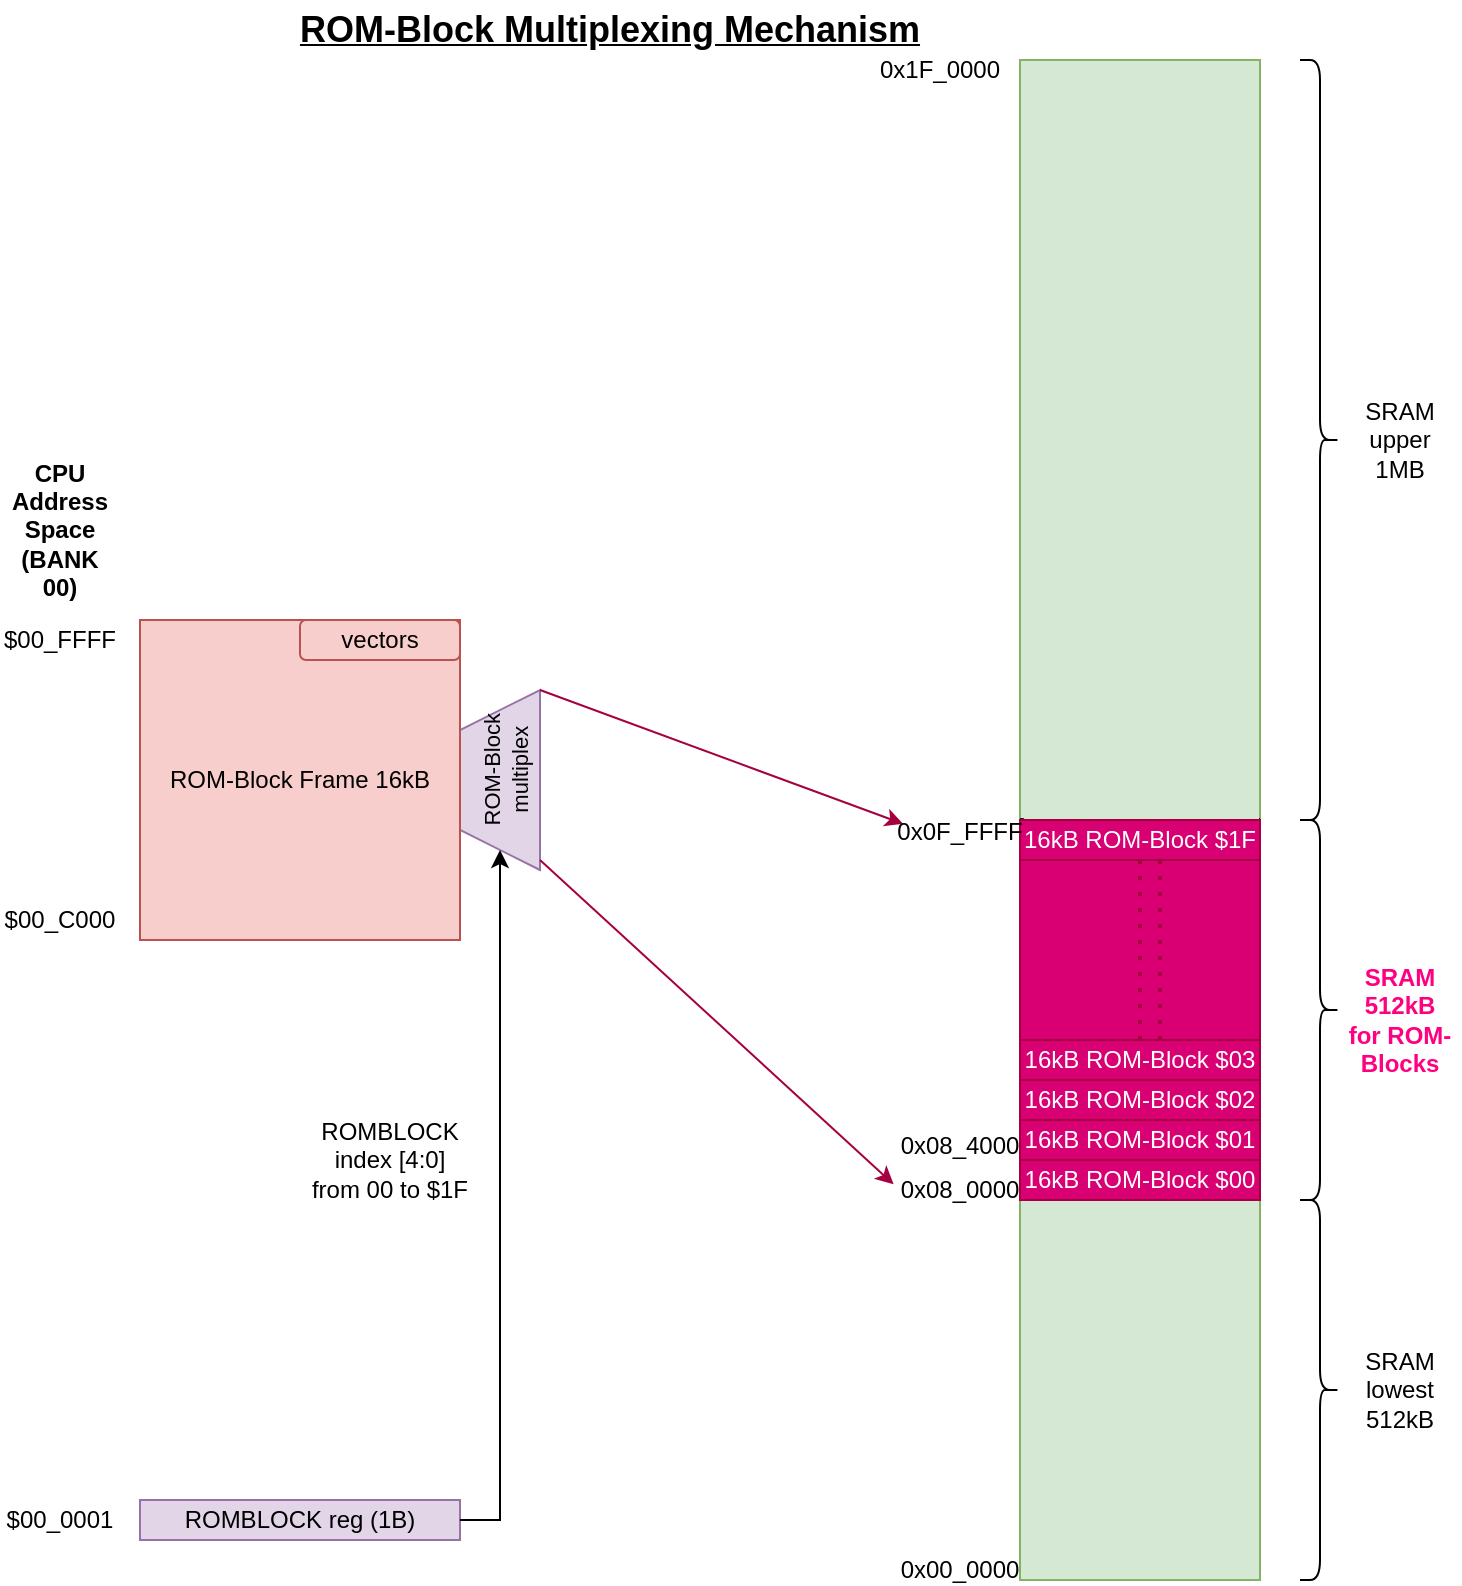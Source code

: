 <mxfile version="23.1.2" type="device">
  <diagram name="Stránka-1" id="uxC6mj62-PhsJei8I73o">
    <mxGraphModel dx="875" dy="465" grid="1" gridSize="10" guides="1" tooltips="1" connect="1" arrows="1" fold="1" page="1" pageScale="1" pageWidth="827" pageHeight="1169" math="0" shadow="0">
      <root>
        <mxCell id="0" />
        <mxCell id="1" parent="0" />
        <mxCell id="a7m-DlVlrpoWM90g0yvl-4" value="" style="shape=trapezoid;perimeter=trapezoidPerimeter;whiteSpace=wrap;html=1;fixedSize=1;rotation=-90;fillColor=#e1d5e7;strokeColor=#9673a6;" vertex="1" parent="1">
          <mxGeometry x="295" y="380" width="90" height="40" as="geometry" />
        </mxCell>
        <mxCell id="a7m-DlVlrpoWM90g0yvl-2" value="ROM-Block Frame 16kB" style="rounded=0;whiteSpace=wrap;html=1;fillColor=#f8cecc;strokeColor=#b85450;" vertex="1" parent="1">
          <mxGeometry x="160" y="320" width="160" height="160" as="geometry" />
        </mxCell>
        <mxCell id="a7m-DlVlrpoWM90g0yvl-3" value="ROM-Block multiplex" style="text;html=1;strokeColor=none;fillColor=none;align=center;verticalAlign=middle;whiteSpace=wrap;rounded=0;rotation=-90;fontSize=11;" vertex="1" parent="1">
          <mxGeometry x="310.63" y="380" width="65" height="30" as="geometry" />
        </mxCell>
        <mxCell id="a7m-DlVlrpoWM90g0yvl-5" value="$00_C000" style="text;html=1;strokeColor=none;fillColor=none;align=center;verticalAlign=middle;whiteSpace=wrap;rounded=0;" vertex="1" parent="1">
          <mxGeometry x="90" y="470" width="60" as="geometry" />
        </mxCell>
        <mxCell id="a7m-DlVlrpoWM90g0yvl-6" value="$00_FFFF" style="text;html=1;strokeColor=none;fillColor=none;align=center;verticalAlign=middle;whiteSpace=wrap;rounded=0;" vertex="1" parent="1">
          <mxGeometry x="90" y="330" width="60" as="geometry" />
        </mxCell>
        <mxCell id="a7m-DlVlrpoWM90g0yvl-7" value="ROMBLOCK reg (1B)" style="rounded=0;whiteSpace=wrap;html=1;fillColor=#e1d5e7;strokeColor=#9673a6;" vertex="1" parent="1">
          <mxGeometry x="160" y="760" width="160" height="20" as="geometry" />
        </mxCell>
        <mxCell id="a7m-DlVlrpoWM90g0yvl-8" value="$00_0001" style="text;html=1;strokeColor=none;fillColor=none;align=center;verticalAlign=middle;whiteSpace=wrap;rounded=0;" vertex="1" parent="1">
          <mxGeometry x="90" y="770" width="60" as="geometry" />
        </mxCell>
        <mxCell id="a7m-DlVlrpoWM90g0yvl-9" value="" style="rounded=0;whiteSpace=wrap;html=1;fillColor=#d5e8d4;strokeColor=#82b366;" vertex="1" parent="1">
          <mxGeometry x="600" y="40" width="120" height="760" as="geometry" />
        </mxCell>
        <mxCell id="a7m-DlVlrpoWM90g0yvl-10" value="" style="endArrow=none;dashed=1;html=1;dashPattern=1 3;strokeWidth=2;rounded=0;exitX=0;exitY=0.5;exitDx=0;exitDy=0;entryX=1;entryY=0.5;entryDx=0;entryDy=0;" edge="1" parent="1" source="a7m-DlVlrpoWM90g0yvl-23" target="a7m-DlVlrpoWM90g0yvl-9">
          <mxGeometry width="50" height="50" relative="1" as="geometry">
            <mxPoint x="560" y="410" as="sourcePoint" />
            <mxPoint x="610" y="360" as="targetPoint" />
          </mxGeometry>
        </mxCell>
        <mxCell id="a7m-DlVlrpoWM90g0yvl-11" value="" style="shape=curlyBracket;whiteSpace=wrap;html=1;rounded=1;flipH=1;labelPosition=right;verticalLabelPosition=middle;align=left;verticalAlign=middle;" vertex="1" parent="1">
          <mxGeometry x="740" y="610" width="20" height="190" as="geometry" />
        </mxCell>
        <mxCell id="a7m-DlVlrpoWM90g0yvl-12" value="&lt;div&gt;SRAM &lt;br&gt;&lt;/div&gt;&lt;div&gt;lowest 512kB&lt;br&gt;&lt;/div&gt;" style="text;html=1;strokeColor=none;fillColor=none;align=center;verticalAlign=middle;whiteSpace=wrap;rounded=0;" vertex="1" parent="1">
          <mxGeometry x="760" y="690" width="60" height="30" as="geometry" />
        </mxCell>
        <mxCell id="a7m-DlVlrpoWM90g0yvl-13" value="" style="shape=curlyBracket;whiteSpace=wrap;html=1;rounded=1;flipH=1;labelPosition=right;verticalLabelPosition=middle;align=left;verticalAlign=middle;" vertex="1" parent="1">
          <mxGeometry x="740" y="40" width="20" height="380" as="geometry" />
        </mxCell>
        <mxCell id="a7m-DlVlrpoWM90g0yvl-14" value="&lt;div&gt;SRAM &lt;br&gt;&lt;/div&gt;&lt;div&gt;upper 1MB&lt;br&gt;&lt;/div&gt;" style="text;html=1;strokeColor=none;fillColor=none;align=center;verticalAlign=middle;whiteSpace=wrap;rounded=0;" vertex="1" parent="1">
          <mxGeometry x="760" y="215" width="60" height="30" as="geometry" />
        </mxCell>
        <mxCell id="a7m-DlVlrpoWM90g0yvl-15" value="" style="endArrow=none;dashed=1;html=1;dashPattern=1 3;strokeWidth=2;rounded=0;exitX=0;exitY=0.5;exitDx=0;exitDy=0;entryX=1;entryY=0.5;entryDx=0;entryDy=0;" edge="1" parent="1">
          <mxGeometry width="50" height="50" relative="1" as="geometry">
            <mxPoint x="600" y="609.5" as="sourcePoint" />
            <mxPoint x="720" y="609.5" as="targetPoint" />
          </mxGeometry>
        </mxCell>
        <mxCell id="a7m-DlVlrpoWM90g0yvl-16" value="" style="endArrow=classic;html=1;rounded=0;exitX=1;exitY=0.5;exitDx=0;exitDy=0;entryX=0;entryY=0.5;entryDx=0;entryDy=0;" edge="1" parent="1" source="a7m-DlVlrpoWM90g0yvl-7" target="a7m-DlVlrpoWM90g0yvl-4">
          <mxGeometry width="50" height="50" relative="1" as="geometry">
            <mxPoint x="620" y="630" as="sourcePoint" />
            <mxPoint x="670" y="580" as="targetPoint" />
            <Array as="points">
              <mxPoint x="340" y="770" />
            </Array>
          </mxGeometry>
        </mxCell>
        <mxCell id="a7m-DlVlrpoWM90g0yvl-17" value="&lt;div&gt;ROMBLOCK index [4:0]&lt;/div&gt;&lt;div&gt;from 00 to $1F&lt;br&gt;&lt;/div&gt;" style="text;html=1;strokeColor=none;fillColor=none;align=center;verticalAlign=middle;whiteSpace=wrap;rounded=0;" vertex="1" parent="1">
          <mxGeometry x="240" y="560" width="90" height="60" as="geometry" />
        </mxCell>
        <mxCell id="a7m-DlVlrpoWM90g0yvl-18" value="" style="shape=curlyBracket;whiteSpace=wrap;html=1;rounded=1;flipH=1;labelPosition=right;verticalLabelPosition=middle;align=left;verticalAlign=middle;" vertex="1" parent="1">
          <mxGeometry x="740" y="420" width="20" height="190" as="geometry" />
        </mxCell>
        <mxCell id="a7m-DlVlrpoWM90g0yvl-19" value="&lt;div&gt;SRAM &lt;br&gt;&lt;/div&gt;&lt;div&gt;512kB&lt;/div&gt;&lt;div&gt;for ROM-Blocks&lt;br&gt;&lt;/div&gt;" style="text;html=1;strokeColor=none;fillColor=none;align=center;verticalAlign=middle;whiteSpace=wrap;rounded=0;fontStyle=1;fontColor=#FF0080;" vertex="1" parent="1">
          <mxGeometry x="760" y="480" width="60" height="80" as="geometry" />
        </mxCell>
        <mxCell id="a7m-DlVlrpoWM90g0yvl-20" value="16kB ROM-Block $00" style="rounded=0;whiteSpace=wrap;html=1;fillColor=#d80073;fontColor=#ffffff;strokeColor=#A50040;" vertex="1" parent="1">
          <mxGeometry x="600" y="590" width="120" height="20" as="geometry" />
        </mxCell>
        <mxCell id="a7m-DlVlrpoWM90g0yvl-21" value="16kB ROM-Block $01" style="rounded=0;whiteSpace=wrap;html=1;fillColor=#d80073;fontColor=#ffffff;strokeColor=#A50040;" vertex="1" parent="1">
          <mxGeometry x="600" y="570" width="120" height="20" as="geometry" />
        </mxCell>
        <mxCell id="a7m-DlVlrpoWM90g0yvl-22" value="16kB ROM-Block $03" style="rounded=0;whiteSpace=wrap;html=1;fillColor=#d80073;fontColor=#ffffff;strokeColor=#A50040;" vertex="1" parent="1">
          <mxGeometry x="600" y="530" width="120" height="20" as="geometry" />
        </mxCell>
        <mxCell id="a7m-DlVlrpoWM90g0yvl-24" value="16kB ROM-Block $02" style="rounded=0;whiteSpace=wrap;html=1;fillColor=#d80073;fontColor=#ffffff;strokeColor=#A50040;" vertex="1" parent="1">
          <mxGeometry x="600" y="550" width="120" height="20" as="geometry" />
        </mxCell>
        <mxCell id="a7m-DlVlrpoWM90g0yvl-25" value="" style="endArrow=none;dashed=1;html=1;dashPattern=1 3;strokeWidth=2;rounded=0;exitX=0;exitY=0.5;exitDx=0;exitDy=0;entryX=1;entryY=0.5;entryDx=0;entryDy=0;" edge="1" parent="1" source="a7m-DlVlrpoWM90g0yvl-9" target="a7m-DlVlrpoWM90g0yvl-23">
          <mxGeometry width="50" height="50" relative="1" as="geometry">
            <mxPoint x="600" y="420" as="sourcePoint" />
            <mxPoint x="720" y="420" as="targetPoint" />
          </mxGeometry>
        </mxCell>
        <mxCell id="a7m-DlVlrpoWM90g0yvl-23" value="16kB ROM-Block $1F" style="rounded=0;whiteSpace=wrap;html=1;fillColor=#d80073;fontColor=#ffffff;strokeColor=#A50040;" vertex="1" parent="1">
          <mxGeometry x="600" y="420" width="120" height="20" as="geometry" />
        </mxCell>
        <mxCell id="a7m-DlVlrpoWM90g0yvl-26" value="" style="endArrow=none;dashed=1;html=1;dashPattern=1 3;strokeWidth=2;rounded=0;exitX=0.5;exitY=0;exitDx=0;exitDy=0;entryX=0.5;entryY=0.526;entryDx=0;entryDy=0;entryPerimeter=0;fillColor=#d80073;strokeColor=#A50040;" edge="1" parent="1" source="a7m-DlVlrpoWM90g0yvl-33" target="a7m-DlVlrpoWM90g0yvl-9">
          <mxGeometry width="50" height="50" relative="1" as="geometry">
            <mxPoint x="570" y="490" as="sourcePoint" />
            <mxPoint x="620" y="440" as="targetPoint" />
          </mxGeometry>
        </mxCell>
        <mxCell id="a7m-DlVlrpoWM90g0yvl-27" value="" style="endArrow=classic;html=1;rounded=0;exitX=1;exitY=1;exitDx=0;exitDy=0;entryX=0.027;entryY=0.156;entryDx=0;entryDy=0;endFill=1;fillColor=#d80073;strokeColor=#A50040;entryPerimeter=0;" edge="1" parent="1" source="a7m-DlVlrpoWM90g0yvl-4" target="a7m-DlVlrpoWM90g0yvl-32">
          <mxGeometry width="50" height="50" relative="1" as="geometry">
            <mxPoint x="590" y="480" as="sourcePoint" />
            <mxPoint x="640" y="430" as="targetPoint" />
          </mxGeometry>
        </mxCell>
        <mxCell id="a7m-DlVlrpoWM90g0yvl-28" value="" style="endArrow=classic;html=1;rounded=0;entryX=-0.053;entryY=0.216;entryDx=0;entryDy=0;endFill=1;fillColor=#d80073;strokeColor=#A50040;entryPerimeter=0;" edge="1" parent="1" target="a7m-DlVlrpoWM90g0yvl-31">
          <mxGeometry width="50" height="50" relative="1" as="geometry">
            <mxPoint x="360" y="440" as="sourcePoint" />
            <mxPoint x="600" y="505" as="targetPoint" />
          </mxGeometry>
        </mxCell>
        <mxCell id="a7m-DlVlrpoWM90g0yvl-30" value="0x08_4000" style="text;html=1;strokeColor=none;fillColor=none;align=center;verticalAlign=middle;whiteSpace=wrap;rounded=0;" vertex="1" parent="1">
          <mxGeometry x="540" y="570" width="60" height="25" as="geometry" />
        </mxCell>
        <mxCell id="a7m-DlVlrpoWM90g0yvl-31" value="0x08_0000" style="text;html=1;strokeColor=none;fillColor=none;align=center;verticalAlign=middle;whiteSpace=wrap;rounded=0;" vertex="1" parent="1">
          <mxGeometry x="540" y="600" width="60" height="10" as="geometry" />
        </mxCell>
        <mxCell id="a7m-DlVlrpoWM90g0yvl-32" value="0x0F_FFFF" style="text;html=1;strokeColor=none;fillColor=none;align=center;verticalAlign=middle;whiteSpace=wrap;rounded=0;" vertex="1" parent="1">
          <mxGeometry x="540" y="420" width="60" height="12.5" as="geometry" />
        </mxCell>
        <mxCell id="a7m-DlVlrpoWM90g0yvl-33" value="" style="rounded=0;whiteSpace=wrap;html=1;fillColor=#d80073;fontColor=#ffffff;strokeColor=#A50040;" vertex="1" parent="1">
          <mxGeometry x="600" y="440" width="120" height="90" as="geometry" />
        </mxCell>
        <mxCell id="a7m-DlVlrpoWM90g0yvl-29" value="" style="endArrow=none;dashed=1;html=1;dashPattern=1 3;strokeWidth=2;rounded=0;exitX=0.5;exitY=0;exitDx=0;exitDy=0;entryX=0.5;entryY=0.526;entryDx=0;entryDy=0;entryPerimeter=0;fillColor=#d80073;strokeColor=#A50040;" edge="1" parent="1">
          <mxGeometry width="50" height="50" relative="1" as="geometry">
            <mxPoint x="670" y="530" as="sourcePoint" />
            <mxPoint x="670" y="440" as="targetPoint" />
          </mxGeometry>
        </mxCell>
        <mxCell id="a7m-DlVlrpoWM90g0yvl-34" value="" style="endArrow=none;dashed=1;html=1;dashPattern=1 3;strokeWidth=2;rounded=0;exitX=0.5;exitY=0;exitDx=0;exitDy=0;entryX=0.5;entryY=0;entryDx=0;entryDy=0;fillColor=#d80073;strokeColor=#A50040;" edge="1" parent="1" source="a7m-DlVlrpoWM90g0yvl-22" target="a7m-DlVlrpoWM90g0yvl-33">
          <mxGeometry width="50" height="50" relative="1" as="geometry">
            <mxPoint x="660" y="530" as="sourcePoint" />
            <mxPoint x="660" y="440" as="targetPoint" />
          </mxGeometry>
        </mxCell>
        <mxCell id="a7m-DlVlrpoWM90g0yvl-35" value="CPU Address Space (BANK 00)" style="text;html=1;strokeColor=none;fillColor=none;align=center;verticalAlign=middle;whiteSpace=wrap;rounded=0;fontStyle=1" vertex="1" parent="1">
          <mxGeometry x="90" y="260" width="60" height="30" as="geometry" />
        </mxCell>
        <mxCell id="a7m-DlVlrpoWM90g0yvl-36" value="vectors" style="rounded=1;whiteSpace=wrap;html=1;fillColor=#f8cecc;strokeColor=#b85450;" vertex="1" parent="1">
          <mxGeometry x="240" y="320" width="80" height="20" as="geometry" />
        </mxCell>
        <mxCell id="a7m-DlVlrpoWM90g0yvl-37" value="ROM-Block Multiplexing Mechanism" style="text;html=1;strokeColor=none;fillColor=none;align=center;verticalAlign=middle;whiteSpace=wrap;rounded=0;fontSize=18;fontStyle=5" vertex="1" parent="1">
          <mxGeometry x="230" y="10" width="330" height="30" as="geometry" />
        </mxCell>
        <mxCell id="a7m-DlVlrpoWM90g0yvl-38" value="0x00_0000" style="text;html=1;strokeColor=none;fillColor=none;align=center;verticalAlign=middle;whiteSpace=wrap;rounded=0;" vertex="1" parent="1">
          <mxGeometry x="540" y="790" width="60" height="10" as="geometry" />
        </mxCell>
        <mxCell id="a7m-DlVlrpoWM90g0yvl-39" value="0x1F_0000" style="text;html=1;strokeColor=none;fillColor=none;align=center;verticalAlign=middle;whiteSpace=wrap;rounded=0;" vertex="1" parent="1">
          <mxGeometry x="530" y="40" width="60" height="10" as="geometry" />
        </mxCell>
      </root>
    </mxGraphModel>
  </diagram>
</mxfile>
